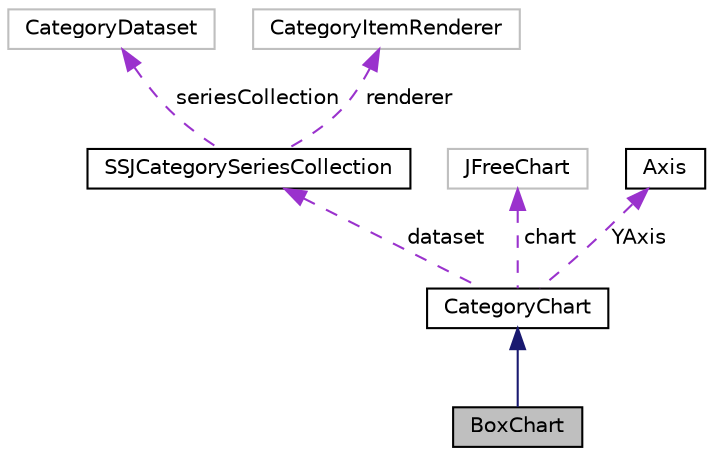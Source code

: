 digraph "BoxChart"
{
 // INTERACTIVE_SVG=YES
  bgcolor="transparent";
  edge [fontname="Helvetica",fontsize="10",labelfontname="Helvetica",labelfontsize="10"];
  node [fontname="Helvetica",fontsize="10",shape=record];
  Node2 [label="BoxChart",height=0.2,width=0.4,color="black", fillcolor="grey75", style="filled", fontcolor="black"];
  Node3 -> Node2 [dir="back",color="midnightblue",fontsize="10",style="solid",fontname="Helvetica"];
  Node3 [label="CategoryChart",height=0.2,width=0.4,color="black",URL="$classumontreal_1_1ssj_1_1charts_1_1CategoryChart.html",tooltip="This class provides tools to create charts from data in a simple way. "];
  Node4 -> Node3 [dir="back",color="darkorchid3",fontsize="10",style="dashed",label=" dataset" ,fontname="Helvetica"];
  Node4 [label="SSJCategorySeriesCollection",height=0.2,width=0.4,color="black",URL="$classumontreal_1_1ssj_1_1charts_1_1SSJCategorySeriesCollection.html",tooltip="Stores data used in a CategoryChart. "];
  Node5 -> Node4 [dir="back",color="darkorchid3",fontsize="10",style="dashed",label=" seriesCollection" ,fontname="Helvetica"];
  Node5 [label="CategoryDataset",height=0.2,width=0.4,color="grey75"];
  Node6 -> Node4 [dir="back",color="darkorchid3",fontsize="10",style="dashed",label=" renderer" ,fontname="Helvetica"];
  Node6 [label="CategoryItemRenderer",height=0.2,width=0.4,color="grey75"];
  Node7 -> Node3 [dir="back",color="darkorchid3",fontsize="10",style="dashed",label=" chart" ,fontname="Helvetica"];
  Node7 [label="JFreeChart",height=0.2,width=0.4,color="grey75"];
  Node8 -> Node3 [dir="back",color="darkorchid3",fontsize="10",style="dashed",label=" YAxis" ,fontname="Helvetica"];
  Node8 [label="Axis",height=0.2,width=0.4,color="black",URL="$classumontreal_1_1ssj_1_1charts_1_1Axis.html",tooltip="Represents an axis of a chart encapsulated by an instance of XYChart. "];
}
